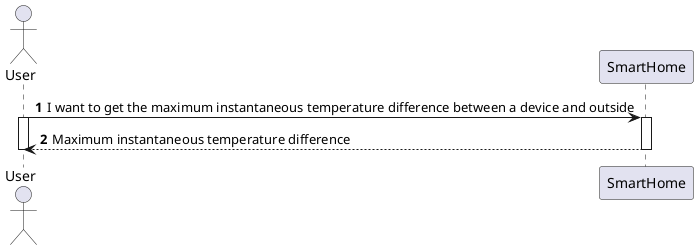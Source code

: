 @startuml
'https://plantuml.com/sequence-diagram

!pragma layout smetana

autonumber

actor "User" as User
participant "SmartHome" as SH

User -> SH : I want to get the maximum instantaneous temperature difference between a device and outside
activate SH
activate User

SH --> User : Maximum instantaneous temperature difference
deactivate SH
deactivate User

@enduml